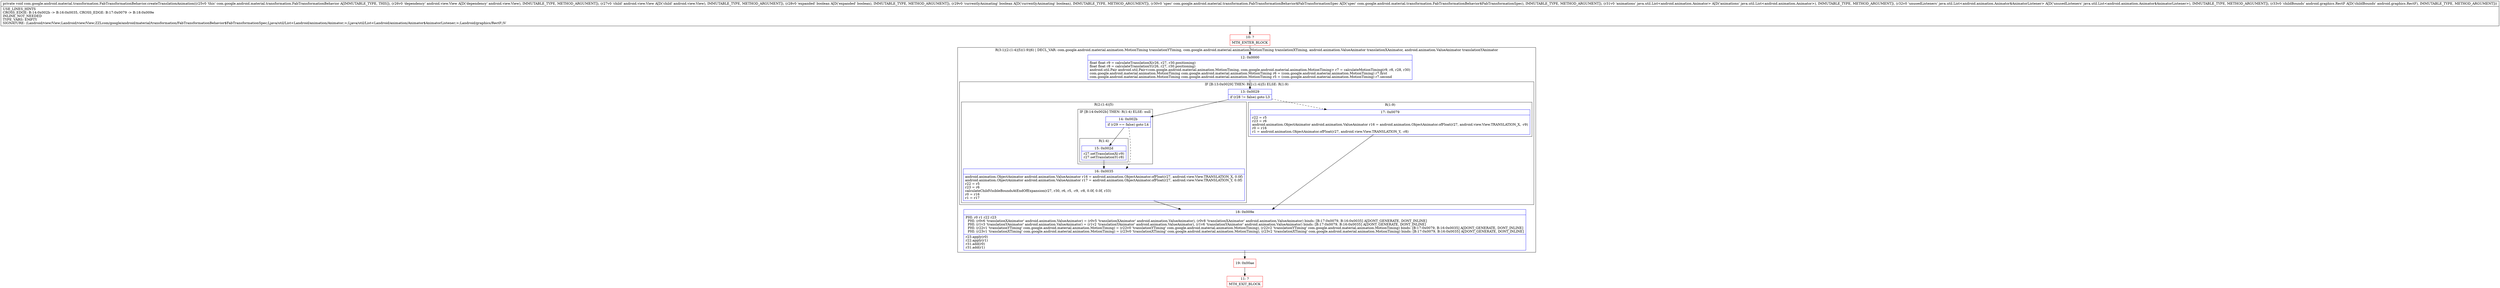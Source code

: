 digraph "CFG forcom.google.android.material.transformation.FabTransformationBehavior.createTranslationAnimation(Landroid\/view\/View;Landroid\/view\/View;ZZLcom\/google\/android\/material\/transformation\/FabTransformationBehavior$FabTransformationSpec;Ljava\/util\/List;Ljava\/util\/List;Landroid\/graphics\/RectF;)V" {
subgraph cluster_Region_308047916 {
label = "R(3:1|(2:(1:4)|5)(1:9)|6) | DECL_VAR: com.google.android.material.animation.MotionTiming translationYTiming, com.google.android.material.animation.MotionTiming translationXTiming, android.animation.ValueAnimator translationXAnimator, android.animation.ValueAnimator translationYAnimator\l";
node [shape=record,color=blue];
Node_12 [shape=record,label="{12\:\ 0x0000|float float r9 = calculateTranslationX(r26, r27, r30.positioning)\lfloat float r8 = calculateTranslationY(r26, r27, r30.positioning)\landroid.util.Pair android.util.Pair\<com.google.android.material.animation.MotionTiming, com.google.android.material.animation.MotionTiming\> r7 = calculateMotionTiming(r9, r8, r28, r30)\lcom.google.android.material.animation.MotionTiming com.google.android.material.animation.MotionTiming r6 = (com.google.android.material.animation.MotionTiming) r7.first\lcom.google.android.material.animation.MotionTiming com.google.android.material.animation.MotionTiming r5 = (com.google.android.material.animation.MotionTiming) r7.second\l}"];
subgraph cluster_IfRegion_1975993724 {
label = "IF [B:13:0x0029] THEN: R(2:(1:4)|5) ELSE: R(1:9)";
node [shape=record,color=blue];
Node_13 [shape=record,label="{13\:\ 0x0029|if (r28 != false) goto L3\l}"];
subgraph cluster_Region_823278382 {
label = "R(2:(1:4)|5)";
node [shape=record,color=blue];
subgraph cluster_IfRegion_972790811 {
label = "IF [B:14:0x002b] THEN: R(1:4) ELSE: null";
node [shape=record,color=blue];
Node_14 [shape=record,label="{14\:\ 0x002b|if (r29 == false) goto L4\l}"];
subgraph cluster_Region_256262757 {
label = "R(1:4)";
node [shape=record,color=blue];
Node_15 [shape=record,label="{15\:\ 0x002d|r27.setTranslationX(\-r9)\lr27.setTranslationY(\-r8)\l}"];
}
}
Node_16 [shape=record,label="{16\:\ 0x0035|android.animation.ObjectAnimator android.animation.ValueAnimator r16 = android.animation.ObjectAnimator.ofFloat(r27, android.view.View.TRANSLATION_X, 0.0f)\landroid.animation.ObjectAnimator android.animation.ValueAnimator r17 = android.animation.ObjectAnimator.ofFloat(r27, android.view.View.TRANSLATION_Y, 0.0f)\lr22 = r5\lr23 = r6\lcalculateChildVisibleBoundsAtEndOfExpansion(r27, r30, r6, r5, \-r9, \-r8, 0.0f, 0.0f, r33)\lr0 = r16\lr1 = r17\l}"];
}
subgraph cluster_Region_486670440 {
label = "R(1:9)";
node [shape=record,color=blue];
Node_17 [shape=record,label="{17\:\ 0x0079|r22 = r5\lr23 = r6\landroid.animation.ObjectAnimator android.animation.ValueAnimator r16 = android.animation.ObjectAnimator.ofFloat(r27, android.view.View.TRANSLATION_X, \-r9)\lr0 = r16\lr1 = android.animation.ObjectAnimator.ofFloat(r27, android.view.View.TRANSLATION_Y, \-r8)\l}"];
}
}
Node_18 [shape=record,label="{18\:\ 0x009e|PHI: r0 r1 r22 r23 \l  PHI: (r0v6 'translationXAnimator' android.animation.ValueAnimator) = (r0v5 'translationXAnimator' android.animation.ValueAnimator), (r0v8 'translationXAnimator' android.animation.ValueAnimator) binds: [B:17:0x0079, B:16:0x0035] A[DONT_GENERATE, DONT_INLINE]\l  PHI: (r1v3 'translationYAnimator' android.animation.ValueAnimator) = (r1v2 'translationYAnimator' android.animation.ValueAnimator), (r1v6 'translationYAnimator' android.animation.ValueAnimator) binds: [B:17:0x0079, B:16:0x0035] A[DONT_GENERATE, DONT_INLINE]\l  PHI: (r22v1 'translationYTiming' com.google.android.material.animation.MotionTiming) = (r22v0 'translationYTiming' com.google.android.material.animation.MotionTiming), (r22v2 'translationYTiming' com.google.android.material.animation.MotionTiming) binds: [B:17:0x0079, B:16:0x0035] A[DONT_GENERATE, DONT_INLINE]\l  PHI: (r23v1 'translationXTiming' com.google.android.material.animation.MotionTiming) = (r23v0 'translationXTiming' com.google.android.material.animation.MotionTiming), (r23v2 'translationXTiming' com.google.android.material.animation.MotionTiming) binds: [B:17:0x0079, B:16:0x0035] A[DONT_GENERATE, DONT_INLINE]\l|r23.apply(r0)\lr22.apply(r1)\lr31.add(r0)\lr31.add(r1)\l}"];
}
Node_10 [shape=record,color=red,label="{10\:\ ?|MTH_ENTER_BLOCK\l}"];
Node_19 [shape=record,color=red,label="{19\:\ 0x00ae}"];
Node_11 [shape=record,color=red,label="{11\:\ ?|MTH_EXIT_BLOCK\l}"];
MethodNode[shape=record,label="{private void com.google.android.material.transformation.FabTransformationBehavior.createTranslationAnimation((r25v0 'this' com.google.android.material.transformation.FabTransformationBehavior A[IMMUTABLE_TYPE, THIS]), (r26v0 'dependency' android.view.View A[D('dependency' android.view.View), IMMUTABLE_TYPE, METHOD_ARGUMENT]), (r27v0 'child' android.view.View A[D('child' android.view.View), IMMUTABLE_TYPE, METHOD_ARGUMENT]), (r28v0 'expanded' boolean A[D('expanded' boolean), IMMUTABLE_TYPE, METHOD_ARGUMENT]), (r29v0 'currentlyAnimating' boolean A[D('currentlyAnimating' boolean), IMMUTABLE_TYPE, METHOD_ARGUMENT]), (r30v0 'spec' com.google.android.material.transformation.FabTransformationBehavior$FabTransformationSpec A[D('spec' com.google.android.material.transformation.FabTransformationBehavior$FabTransformationSpec), IMMUTABLE_TYPE, METHOD_ARGUMENT]), (r31v0 'animations' java.util.List\<android.animation.Animator\> A[D('animations' java.util.List\<android.animation.Animator\>), IMMUTABLE_TYPE, METHOD_ARGUMENT]), (r32v0 'unusedListeners' java.util.List\<android.animation.Animator$AnimatorListener\> A[D('unusedListeners' java.util.List\<android.animation.Animator$AnimatorListener\>), IMMUTABLE_TYPE, METHOD_ARGUMENT]), (r33v0 'childBounds' android.graphics.RectF A[D('childBounds' android.graphics.RectF), IMMUTABLE_TYPE, METHOD_ARGUMENT]))  | USE_LINES_HINTS\lCROSS_EDGE: B:14:0x002b \-\> B:16:0x0035, CROSS_EDGE: B:17:0x0079 \-\> B:18:0x009e\lINLINE_NOT_NEEDED\lTYPE_VARS: EMPTY\lSIGNATURE: (Landroid\/view\/View;Landroid\/view\/View;ZZLcom\/google\/android\/material\/transformation\/FabTransformationBehavior$FabTransformationSpec;Ljava\/util\/List\<Landroid\/animation\/Animator;\>;Ljava\/util\/List\<Landroid\/animation\/Animator$AnimatorListener;\>;Landroid\/graphics\/RectF;)V\l}"];
MethodNode -> Node_10;Node_12 -> Node_13;
Node_13 -> Node_14;
Node_13 -> Node_17[style=dashed];
Node_14 -> Node_15;
Node_14 -> Node_16[style=dashed];
Node_15 -> Node_16;
Node_16 -> Node_18;
Node_17 -> Node_18;
Node_18 -> Node_19;
Node_10 -> Node_12;
Node_19 -> Node_11;
}

